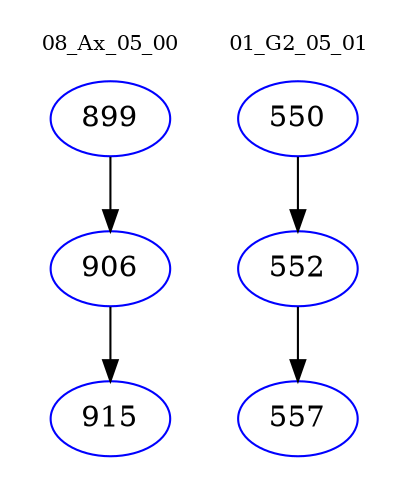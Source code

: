 digraph{
subgraph cluster_0 {
color = white
label = "08_Ax_05_00";
fontsize=10;
T0_899 [label="899", color="blue"]
T0_899 -> T0_906 [color="black"]
T0_906 [label="906", color="blue"]
T0_906 -> T0_915 [color="black"]
T0_915 [label="915", color="blue"]
}
subgraph cluster_1 {
color = white
label = "01_G2_05_01";
fontsize=10;
T1_550 [label="550", color="blue"]
T1_550 -> T1_552 [color="black"]
T1_552 [label="552", color="blue"]
T1_552 -> T1_557 [color="black"]
T1_557 [label="557", color="blue"]
}
}
